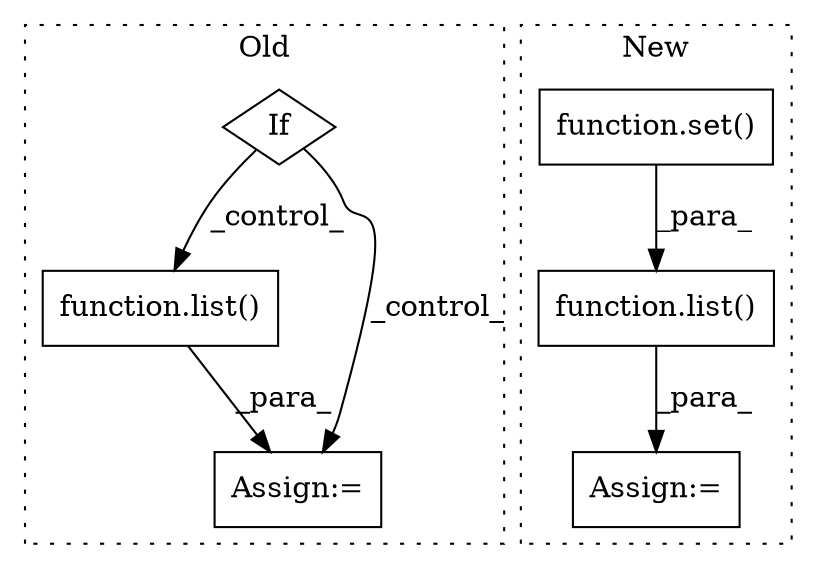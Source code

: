 digraph G {
subgraph cluster0 {
1 [label="function.list()" a="75" s="1016,1048" l="5,1" shape="box"];
5 [label="Assign:=" a="68" s="1013" l="3" shape="box"];
6 [label="If" a="96" s="852" l="3" shape="diamond"];
label = "Old";
style="dotted";
}
subgraph cluster1 {
2 [label="function.set()" a="75" s="1449,1457" l="4,1" shape="box"];
3 [label="function.list()" a="75" s="1428,1458" l="5,1" shape="box"];
4 [label="Assign:=" a="68" s="1425" l="3" shape="box"];
label = "New";
style="dotted";
}
1 -> 5 [label="_para_"];
2 -> 3 [label="_para_"];
3 -> 4 [label="_para_"];
6 -> 5 [label="_control_"];
6 -> 1 [label="_control_"];
}